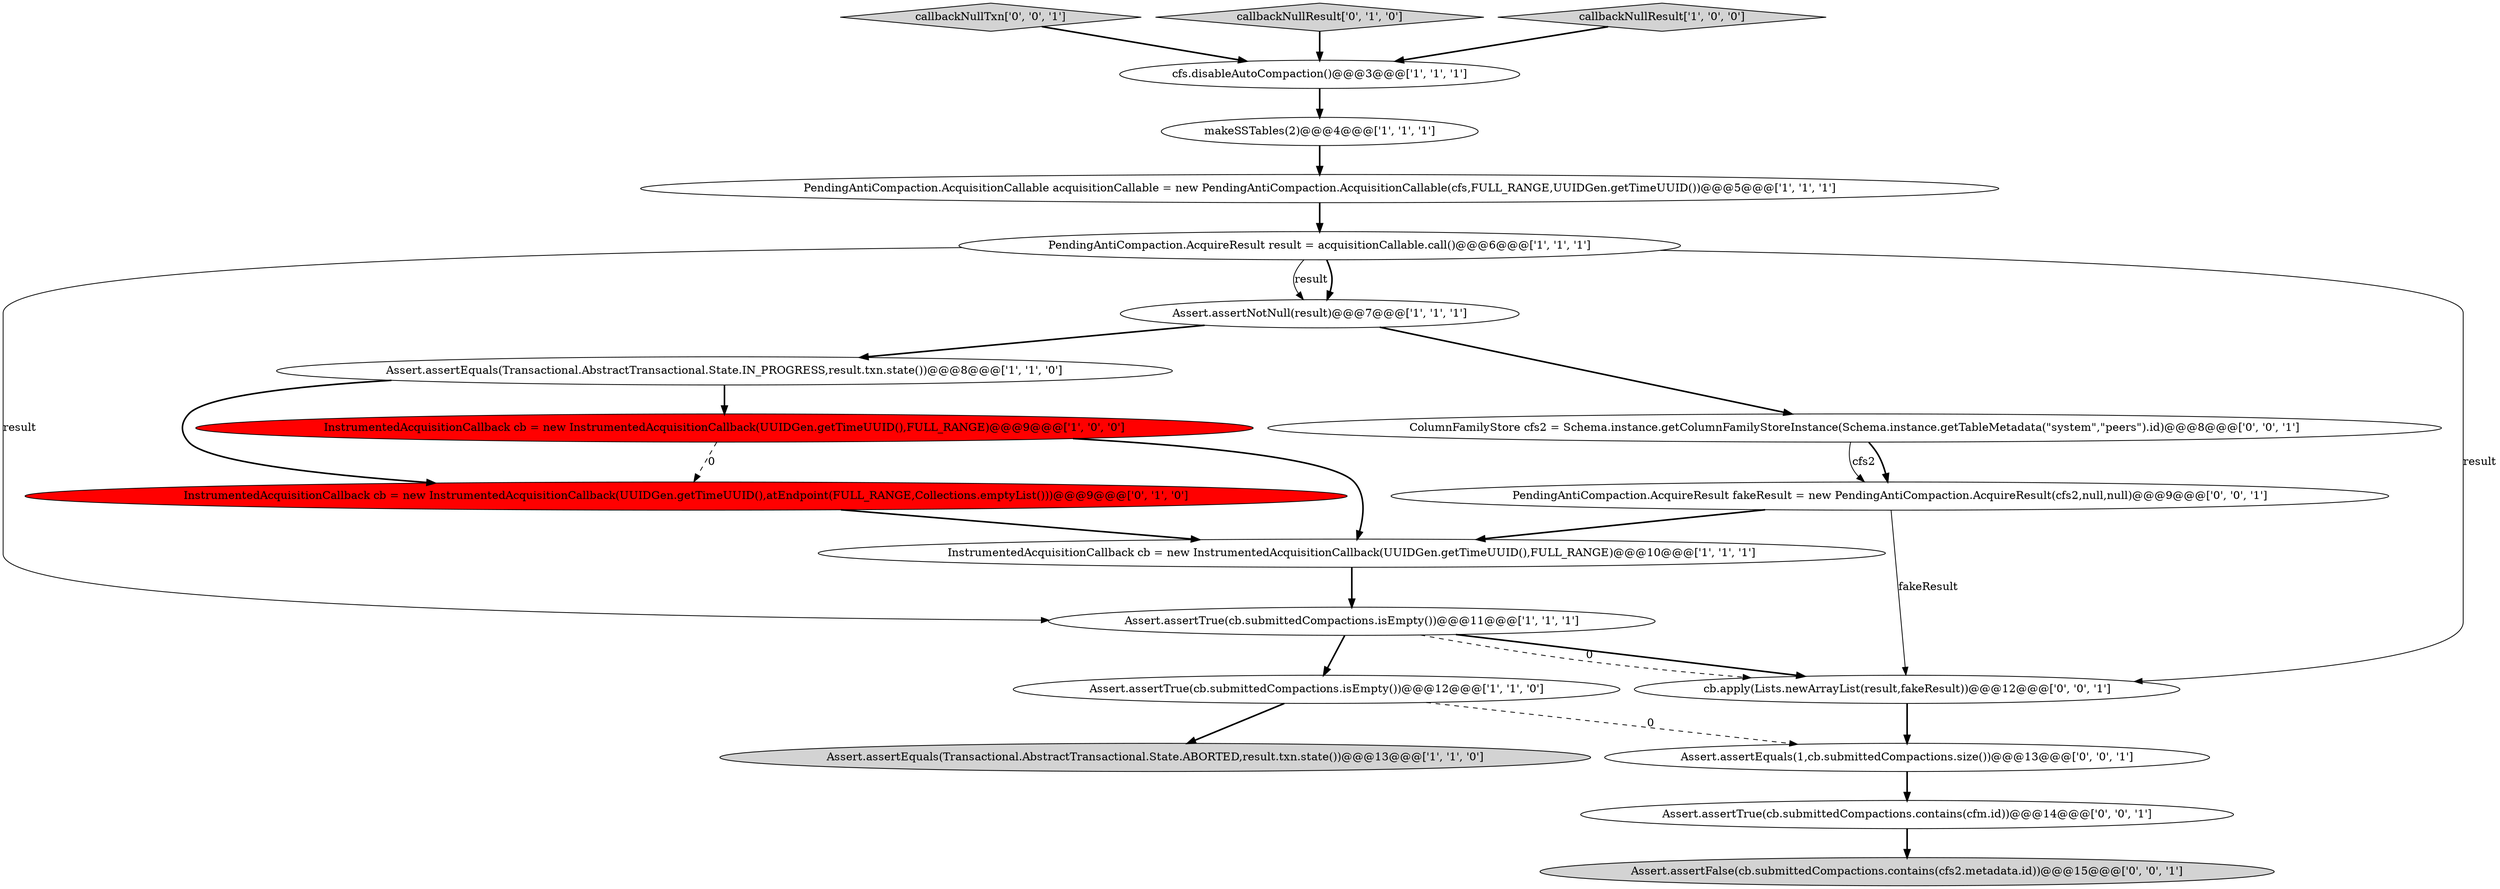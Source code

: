 digraph {
19 [style = filled, label = "callbackNullTxn['0', '0', '1']", fillcolor = lightgray, shape = diamond image = "AAA0AAABBB3BBB"];
14 [style = filled, label = "cb.apply(Lists.newArrayList(result,fakeResult))@@@12@@@['0', '0', '1']", fillcolor = white, shape = ellipse image = "AAA0AAABBB3BBB"];
6 [style = filled, label = "PendingAntiCompaction.AcquireResult result = acquisitionCallable.call()@@@6@@@['1', '1', '1']", fillcolor = white, shape = ellipse image = "AAA0AAABBB1BBB"];
1 [style = filled, label = "cfs.disableAutoCompaction()@@@3@@@['1', '1', '1']", fillcolor = white, shape = ellipse image = "AAA0AAABBB1BBB"];
16 [style = filled, label = "Assert.assertEquals(1,cb.submittedCompactions.size())@@@13@@@['0', '0', '1']", fillcolor = white, shape = ellipse image = "AAA0AAABBB3BBB"];
2 [style = filled, label = "Assert.assertNotNull(result)@@@7@@@['1', '1', '1']", fillcolor = white, shape = ellipse image = "AAA0AAABBB1BBB"];
7 [style = filled, label = "Assert.assertEquals(Transactional.AbstractTransactional.State.IN_PROGRESS,result.txn.state())@@@8@@@['1', '1', '0']", fillcolor = white, shape = ellipse image = "AAA0AAABBB1BBB"];
12 [style = filled, label = "InstrumentedAcquisitionCallback cb = new InstrumentedAcquisitionCallback(UUIDGen.getTimeUUID(),atEndpoint(FULL_RANGE,Collections.emptyList()))@@@9@@@['0', '1', '0']", fillcolor = red, shape = ellipse image = "AAA1AAABBB2BBB"];
0 [style = filled, label = "InstrumentedAcquisitionCallback cb = new InstrumentedAcquisitionCallback(UUIDGen.getTimeUUID(),FULL_RANGE)@@@10@@@['1', '1', '1']", fillcolor = white, shape = ellipse image = "AAA0AAABBB1BBB"];
15 [style = filled, label = "ColumnFamilyStore cfs2 = Schema.instance.getColumnFamilyStoreInstance(Schema.instance.getTableMetadata(\"system\",\"peers\").id)@@@8@@@['0', '0', '1']", fillcolor = white, shape = ellipse image = "AAA0AAABBB3BBB"];
13 [style = filled, label = "callbackNullResult['0', '1', '0']", fillcolor = lightgray, shape = diamond image = "AAA0AAABBB2BBB"];
10 [style = filled, label = "Assert.assertEquals(Transactional.AbstractTransactional.State.ABORTED,result.txn.state())@@@13@@@['1', '1', '0']", fillcolor = lightgray, shape = ellipse image = "AAA0AAABBB1BBB"];
18 [style = filled, label = "PendingAntiCompaction.AcquireResult fakeResult = new PendingAntiCompaction.AcquireResult(cfs2,null,null)@@@9@@@['0', '0', '1']", fillcolor = white, shape = ellipse image = "AAA0AAABBB3BBB"];
17 [style = filled, label = "Assert.assertFalse(cb.submittedCompactions.contains(cfs2.metadata.id))@@@15@@@['0', '0', '1']", fillcolor = lightgray, shape = ellipse image = "AAA0AAABBB3BBB"];
20 [style = filled, label = "Assert.assertTrue(cb.submittedCompactions.contains(cfm.id))@@@14@@@['0', '0', '1']", fillcolor = white, shape = ellipse image = "AAA0AAABBB3BBB"];
4 [style = filled, label = "callbackNullResult['1', '0', '0']", fillcolor = lightgray, shape = diamond image = "AAA0AAABBB1BBB"];
3 [style = filled, label = "Assert.assertTrue(cb.submittedCompactions.isEmpty())@@@11@@@['1', '1', '1']", fillcolor = white, shape = ellipse image = "AAA0AAABBB1BBB"];
8 [style = filled, label = "InstrumentedAcquisitionCallback cb = new InstrumentedAcquisitionCallback(UUIDGen.getTimeUUID(),FULL_RANGE)@@@9@@@['1', '0', '0']", fillcolor = red, shape = ellipse image = "AAA1AAABBB1BBB"];
11 [style = filled, label = "makeSSTables(2)@@@4@@@['1', '1', '1']", fillcolor = white, shape = ellipse image = "AAA0AAABBB1BBB"];
5 [style = filled, label = "Assert.assertTrue(cb.submittedCompactions.isEmpty())@@@12@@@['1', '1', '0']", fillcolor = white, shape = ellipse image = "AAA0AAABBB1BBB"];
9 [style = filled, label = "PendingAntiCompaction.AcquisitionCallable acquisitionCallable = new PendingAntiCompaction.AcquisitionCallable(cfs,FULL_RANGE,UUIDGen.getTimeUUID())@@@5@@@['1', '1', '1']", fillcolor = white, shape = ellipse image = "AAA0AAABBB1BBB"];
0->3 [style = bold, label=""];
14->16 [style = bold, label=""];
5->10 [style = bold, label=""];
20->17 [style = bold, label=""];
7->12 [style = bold, label=""];
3->14 [style = bold, label=""];
18->14 [style = solid, label="fakeResult"];
6->14 [style = solid, label="result"];
8->12 [style = dashed, label="0"];
11->9 [style = bold, label=""];
7->8 [style = bold, label=""];
12->0 [style = bold, label=""];
15->18 [style = bold, label=""];
13->1 [style = bold, label=""];
9->6 [style = bold, label=""];
1->11 [style = bold, label=""];
6->2 [style = bold, label=""];
8->0 [style = bold, label=""];
5->16 [style = dashed, label="0"];
19->1 [style = bold, label=""];
3->5 [style = bold, label=""];
2->15 [style = bold, label=""];
4->1 [style = bold, label=""];
2->7 [style = bold, label=""];
6->3 [style = solid, label="result"];
15->18 [style = solid, label="cfs2"];
3->14 [style = dashed, label="0"];
16->20 [style = bold, label=""];
18->0 [style = bold, label=""];
6->2 [style = solid, label="result"];
}
